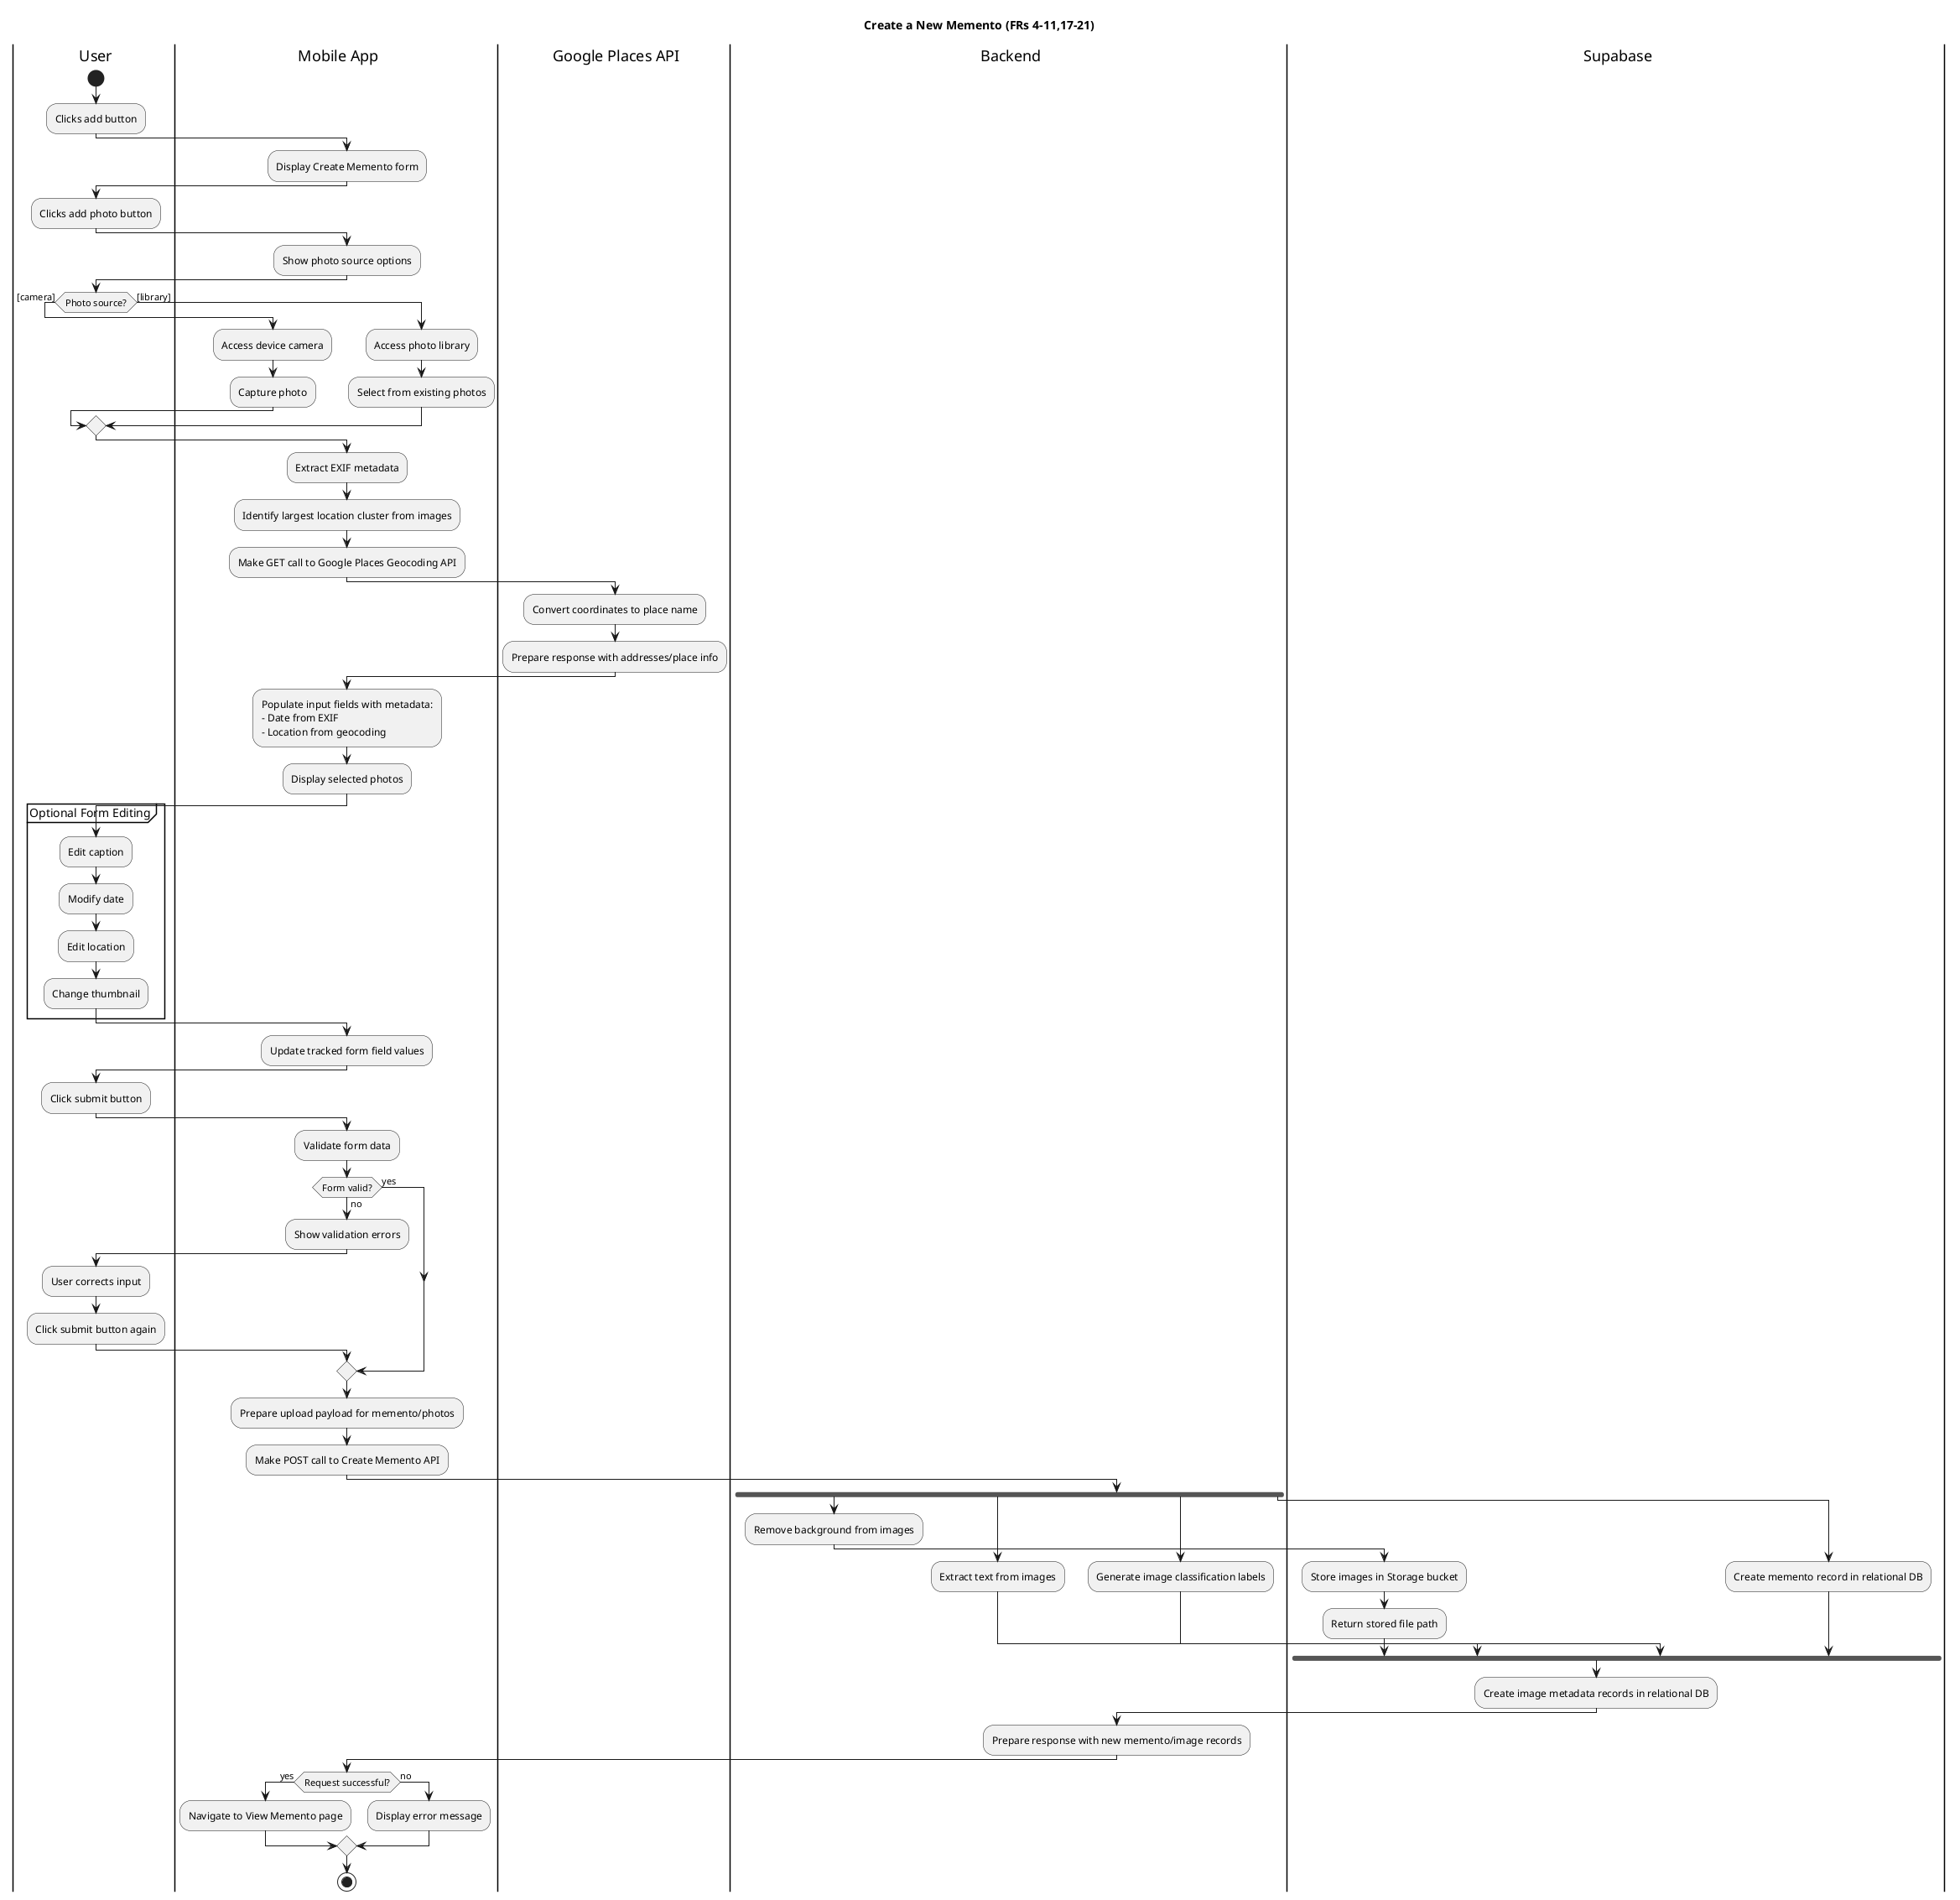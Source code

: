 @startuml 

' Include relevant FRs covered 
title Create a New Memento (FRs 4-11,17-21)

' Swimlanes
' format: | optional color | var name | lane title
|user| User
|mobile| Mobile App
|google| Google Places API
|backend| Backend
|db| Supabase


|user|
start
:Clicks add button;

|mobile|
:Display Create Memento form;

|user|
:Clicks add photo button;

|mobile|
:Show photo source options;

' QUESTION: should camera/library be in a diff swimlane? Device vs. Expo?
|user|
if (Photo source?) is ([camera]) then
  |mobile|
  :Access device camera;
  :Capture photo;
else ([library])
  |mobile|
  :Access photo library;
  :Select from existing photos;
endif

|mobile|
:Extract EXIF metadata;
:Identify largest location cluster from images;
:Make GET call to Google Places Geocoding API;

|google|
:Convert coordinates to place name;
:Prepare response with addresses/place info;

|mobile|
:Populate input fields with metadata:
- Date from EXIF
- Location from geocoding;
:Display selected photos;

|user|
' is this good enough for "optional" actions?
partition "Optional Form Editing" {
  :Edit caption;
  :Modify date;
  :Edit location;
  :Change thumbnail;
}
|mobile|
:Update tracked form field values;
|user|
:Click submit button;

|mobile|
:Validate form data;
if (Form valid?) is (no) then
  :Show validation errors;
  |user|
  :User corrects input;
  :Click submit button again;
|mobile|
else (yes)
endif
:Prepare upload payload for memento/photos;
:Make POST call to Create Memento API;

|backend|
fork
  :Remove background from images;
  |db|
  :Store images in Storage bucket;
  :Return stored file path;
|backend|
fork again
  :Extract text from images;
fork again
  :Generate image classification labels;
fork again 
  |db|
  :Create memento record in relational DB;
end fork

|db|
:Create image metadata records in relational DB;

|backend|
:Prepare response with new memento/image records;

|mobile|
if (Request successful?) is (yes) then
  :Navigate to View Memento page;
else (no)
  :Display error message;
endif

stop
@enduml
